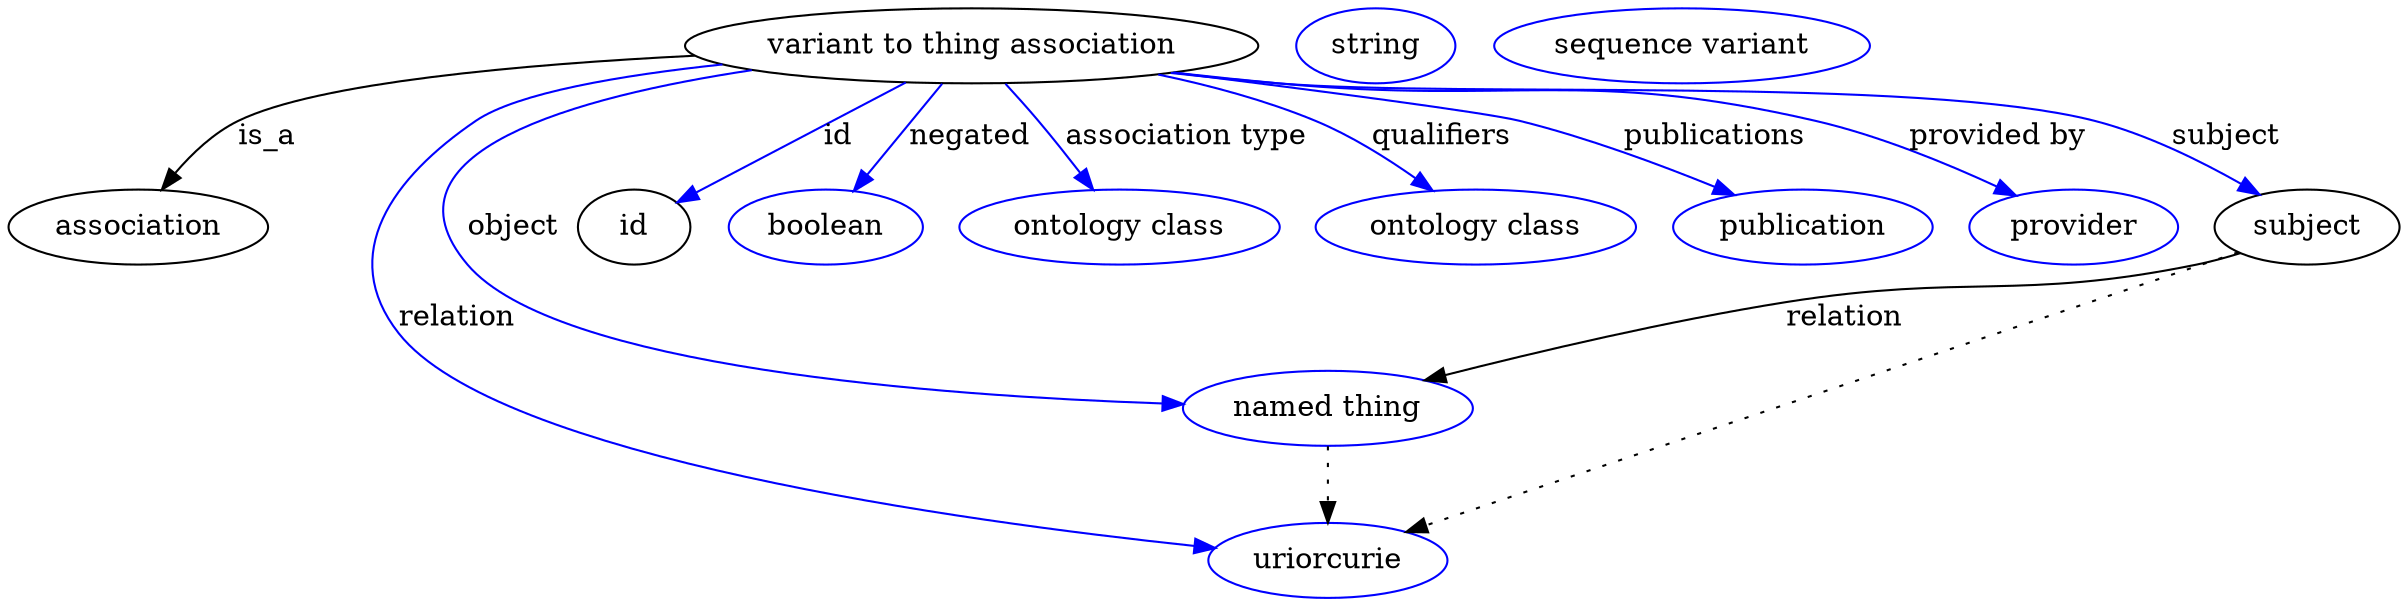 digraph {
	graph [bb="0,0,968.79,283"];
	node [label="\N"];
	"variant to thing association"	[height=0.5,
		label="variant to thing association",
		pos="401.05,265",
		width=2.9608];
	association	[height=0.5,
		pos="50.046,178",
		width=1.3902];
	"variant to thing association" -> association	[label=is_a,
		lp="103.05,221.5",
		pos="e,59.487,195.87 297.77,260.47 222.07,256.37 126.71,247.6 92.046,229 81.338,223.25 72.234,213.56 65.268,204.22"];
	relation	[color=blue,
		height=0.5,
		label=uriorcurie,
		pos="533.05,18",
		width=1.2638];
	"variant to thing association" -> relation	[color=blue,
		label=relation,
		lp="189.05,134.5",
		pos="e,491.03,25.099 310.25,255.5 264.96,249.87 215.88,241.24 197.05,229 157.53,203.32 139.84,164.76 168.05,127 205.74,76.543 389.64,\
41.351 481.14,26.664",
		style=solid];
	object	[color=blue,
		height=0.5,
		label="named thing",
		pos="533.05,91",
		width=1.5346];
	"variant to thing association" -> object	[color=blue,
		label=object,
		lp="206.05,178",
		pos="e,478.72,94.616 320.29,253.18 243.87,239.59 146.69,211.55 189.05,160 223.75,117.77 379.04,101.32 468.66,95.271",
		style=solid];
	id	[height=0.5,
		pos="259.05,178",
		width=0.75];
	"variant to thing association" -> id	[color=blue,
		label=id,
		lp="344.55,221.5",
		pos="e,278.49,190.64 373.33,247.41 348.46,232.52 312.13,210.77 287.14,195.82",
		style=solid];
	negated	[color=blue,
		height=0.5,
		label=boolean,
		pos="342.05,178",
		width=1.0652];
	"variant to thing association" -> negated	[color=blue,
		label=negated,
		lp="397.55,221.5",
		pos="e,353.37,195.31 389.11,246.8 380.54,234.46 368.88,217.66 359.3,203.86",
		style=solid];
	"association type"	[color=blue,
		height=0.5,
		label="ontology class",
		pos="460.05,178",
		width=1.7151];
	"variant to thing association" -> "association type"	[color=blue,
		label="association type",
		lp="479.05,221.5",
		pos="e,448.33,195.89 412.99,246.8 421.44,234.62 432.91,218.09 442.42,204.4",
		style=solid];
	qualifiers	[color=blue,
		height=0.5,
		label="ontology class",
		pos="601.05,178",
		width=1.7151];
	"variant to thing association" -> qualifiers	[color=blue,
		label=qualifiers,
		lp="578.55,221.5",
		pos="e,581.06,195.12 464.96,250.53 485.3,245.12 507.57,237.99 527.05,229 543.1,221.59 559.53,210.86 572.82,201.24",
		style=solid];
	publications	[color=blue,
		height=0.5,
		label=publication,
		pos="731.05,178",
		width=1.3902];
	"variant to thing association" -> publications	[color=blue,
		label=publications,
		lp="683.55,221.5",
		pos="e,702.35,192.76 478.87,252.64 527.06,245.26 584.16,235.79 608.05,229 637.28,220.7 669.02,207.68 692.94,197.02",
		style=solid];
	"provided by"	[color=blue,
		height=0.5,
		label=provider,
		pos="839.05,178",
		width=1.1193];
	"variant to thing association" -> "provided by"	[color=blue,
		label="provided by",
		lp="797.05,221.5",
		pos="e,814.06,192.31 476.43,252.2 489.62,250.33 503.22,248.51 516.05,247 606.88,236.31 632.3,251.11 721.05,229 750.46,221.67 781.98,207.98 \
805.04,196.78",
		style=solid];
	subject	[height=0.5,
		pos="933.05,178",
		width=0.99297];
	"variant to thing association" -> subject	[color=blue,
		label=subject,
		lp="889.55,221.5",
		pos="e,912.06,192.83 475.16,252.04 488.73,250.14 502.79,248.35 516.05,247 586.46,239.82 765.68,247.34 834.05,229 858.66,222.4 884.28,\
209.26 903.29,198.11",
		style=solid];
	object -> relation	[pos="e,533.05,36.029 533.05,72.813 533.05,64.789 533.05,55.047 533.05,46.069",
		style=dotted];
	association_id	[color=blue,
		height=0.5,
		label=string,
		pos="556.05,265",
		width=0.84854];
	subject -> relation	[pos="e,564.06,31.252 905.87,166.26 836.93,139.03 654.96,67.155 573.49,34.974",
		style=dotted];
	subject -> object	[label=relation,
		lp="742.05,134.5",
		pos="e,571.54,104.09 906.75,165.79 900.69,163.57 894.22,161.47 888.05,160 815.43,142.67 794.44,155.63 721.05,142 672.88,133.05 618.95,\
118.2 581.24,107"];
	"variant to thing association_subject"	[color=blue,
		height=0.5,
		label="sequence variant",
		pos="674.05,265",
		width=1.9318];
}
